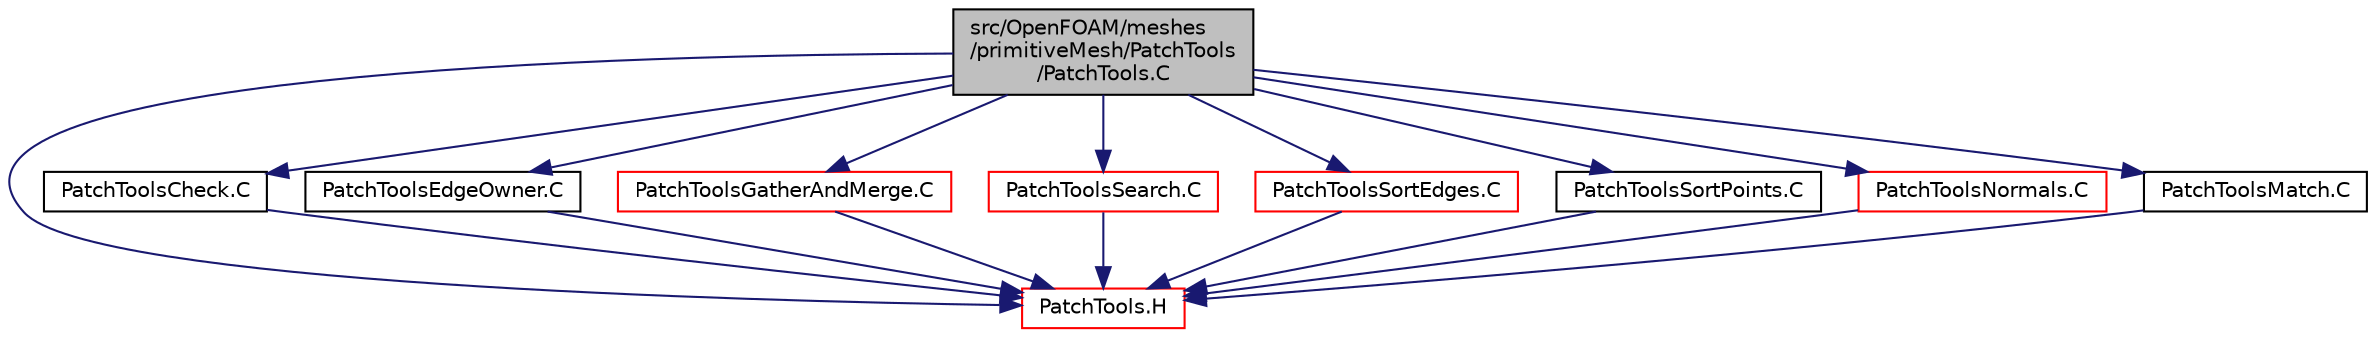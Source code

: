 digraph "src/OpenFOAM/meshes/primitiveMesh/PatchTools/PatchTools.C"
{
  bgcolor="transparent";
  edge [fontname="Helvetica",fontsize="10",labelfontname="Helvetica",labelfontsize="10"];
  node [fontname="Helvetica",fontsize="10",shape=record];
  Node1 [label="src/OpenFOAM/meshes\l/primitiveMesh/PatchTools\l/PatchTools.C",height=0.2,width=0.4,color="black", fillcolor="grey75", style="filled", fontcolor="black"];
  Node1 -> Node2 [color="midnightblue",fontsize="10",style="solid",fontname="Helvetica"];
  Node2 [label="PatchTools.H",height=0.2,width=0.4,color="red",URL="$a08838.html"];
  Node1 -> Node3 [color="midnightblue",fontsize="10",style="solid",fontname="Helvetica"];
  Node3 [label="PatchToolsCheck.C",height=0.2,width=0.4,color="black",URL="$a08839.html"];
  Node3 -> Node2 [color="midnightblue",fontsize="10",style="solid",fontname="Helvetica"];
  Node1 -> Node4 [color="midnightblue",fontsize="10",style="solid",fontname="Helvetica"];
  Node4 [label="PatchToolsEdgeOwner.C",height=0.2,width=0.4,color="black",URL="$a08840.html"];
  Node4 -> Node2 [color="midnightblue",fontsize="10",style="solid",fontname="Helvetica"];
  Node1 -> Node5 [color="midnightblue",fontsize="10",style="solid",fontname="Helvetica"];
  Node5 [label="PatchToolsGatherAndMerge.C",height=0.2,width=0.4,color="red",URL="$a08841.html"];
  Node5 -> Node2 [color="midnightblue",fontsize="10",style="solid",fontname="Helvetica"];
  Node1 -> Node6 [color="midnightblue",fontsize="10",style="solid",fontname="Helvetica"];
  Node6 [label="PatchToolsSearch.C",height=0.2,width=0.4,color="red",URL="$a08844.html",tooltip="Searching and marking zones of the patch. "];
  Node6 -> Node2 [color="midnightblue",fontsize="10",style="solid",fontname="Helvetica"];
  Node1 -> Node7 [color="midnightblue",fontsize="10",style="solid",fontname="Helvetica"];
  Node7 [label="PatchToolsSortEdges.C",height=0.2,width=0.4,color="red",URL="$a08845.html"];
  Node7 -> Node2 [color="midnightblue",fontsize="10",style="solid",fontname="Helvetica"];
  Node1 -> Node8 [color="midnightblue",fontsize="10",style="solid",fontname="Helvetica"];
  Node8 [label="PatchToolsSortPoints.C",height=0.2,width=0.4,color="black",URL="$a08846.html"];
  Node8 -> Node2 [color="midnightblue",fontsize="10",style="solid",fontname="Helvetica"];
  Node1 -> Node9 [color="midnightblue",fontsize="10",style="solid",fontname="Helvetica"];
  Node9 [label="PatchToolsNormals.C",height=0.2,width=0.4,color="red",URL="$a08843.html"];
  Node9 -> Node2 [color="midnightblue",fontsize="10",style="solid",fontname="Helvetica"];
  Node1 -> Node10 [color="midnightblue",fontsize="10",style="solid",fontname="Helvetica"];
  Node10 [label="PatchToolsMatch.C",height=0.2,width=0.4,color="black",URL="$a08842.html"];
  Node10 -> Node2 [color="midnightblue",fontsize="10",style="solid",fontname="Helvetica"];
}

